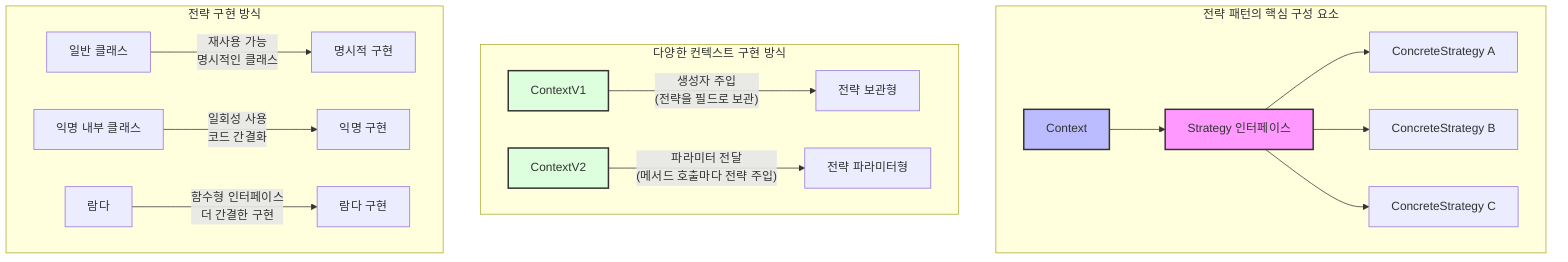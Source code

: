 flowchart TD
    subgraph "전략 패턴의 핵심 구성 요소"
        S[Strategy 인터페이스] --> S1[ConcreteStrategy A]
        S --> S2[ConcreteStrategy B]
        S --> S3[ConcreteStrategy C]
        C[Context] --> S
    end
    
    subgraph "다양한 컨텍스트 구현 방식"
        CV1[ContextV1]
        CV2[ContextV2]
        
        CV1 --> |"생성자 주입\n(전략을 필드로 보관)"|D1[전략 보관형]
        CV2 --> |"파라미터 전달\n(메서드 호출마다 전략 주입)"|D2[전략 파라미터형]
    end
    
    subgraph "전략 구현 방식"
        I1[일반 클래스]
        I2[익명 내부 클래스]
        I3[람다]
        
        I1 --> |"재사용 가능\n명시적인 클래스"|E1[명시적 구현]
        I2 --> |"일회성 사용\n코드 간결화"|E2[익명 구현]
        I3 --> |"함수형 인터페이스\n더 간결한 구현"|E3[람다 구현]
    end
    
    style S fill:#f9f,stroke:#333,stroke-width:2px
    style C fill:#bbf,stroke:#333,stroke-width:2px
    style CV1 fill:#dfd,stroke:#333,stroke-width:2px
    style CV2 fill:#dfd,stroke:#333,stroke-width:2px